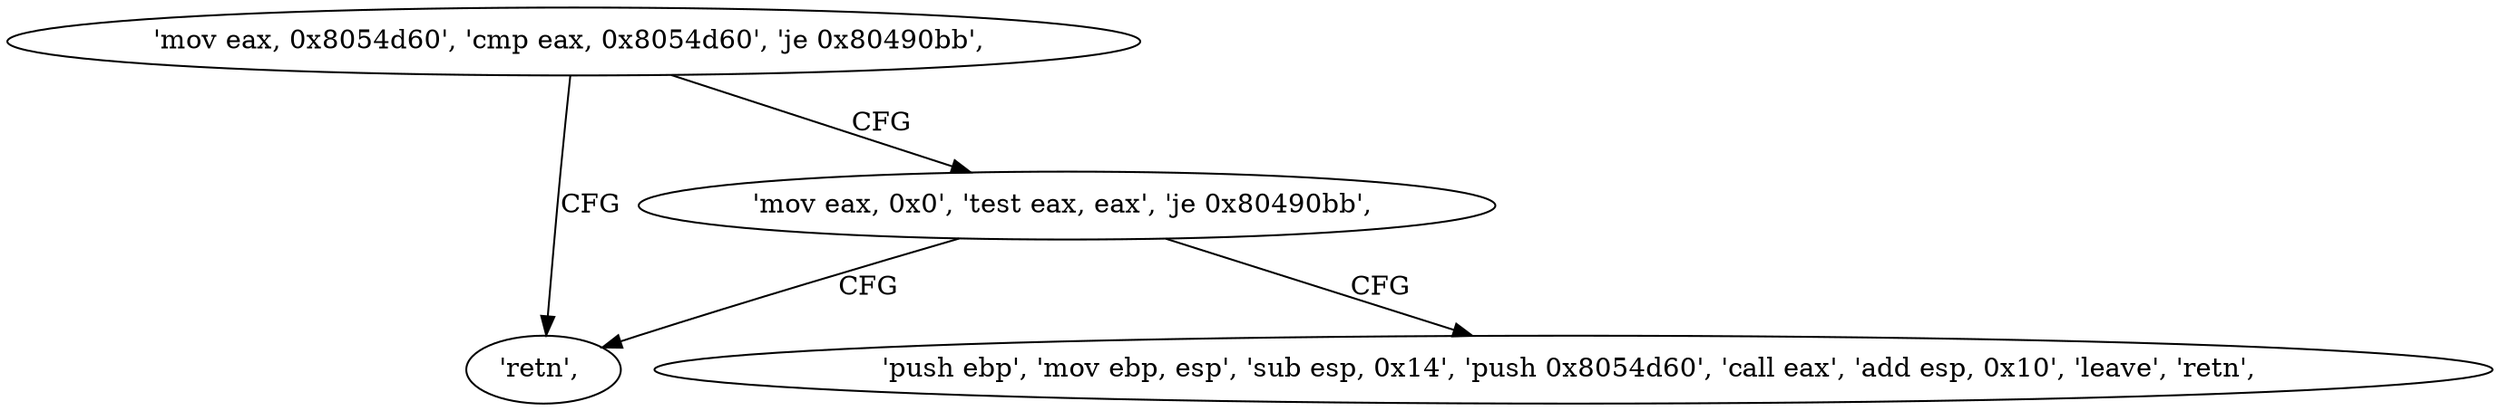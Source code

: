 digraph "func" {
"134516884" [label = "'mov eax, 0x8054d60', 'cmp eax, 0x8054d60', 'je 0x80490bb', " ]
"134516923" [label = "'retn', " ]
"134516896" [label = "'mov eax, 0x0', 'test eax, eax', 'je 0x80490bb', " ]
"134516905" [label = "'push ebp', 'mov ebp, esp', 'sub esp, 0x14', 'push 0x8054d60', 'call eax', 'add esp, 0x10', 'leave', 'retn', " ]
"134516884" -> "134516923" [ label = "CFG" ]
"134516884" -> "134516896" [ label = "CFG" ]
"134516896" -> "134516923" [ label = "CFG" ]
"134516896" -> "134516905" [ label = "CFG" ]
}
